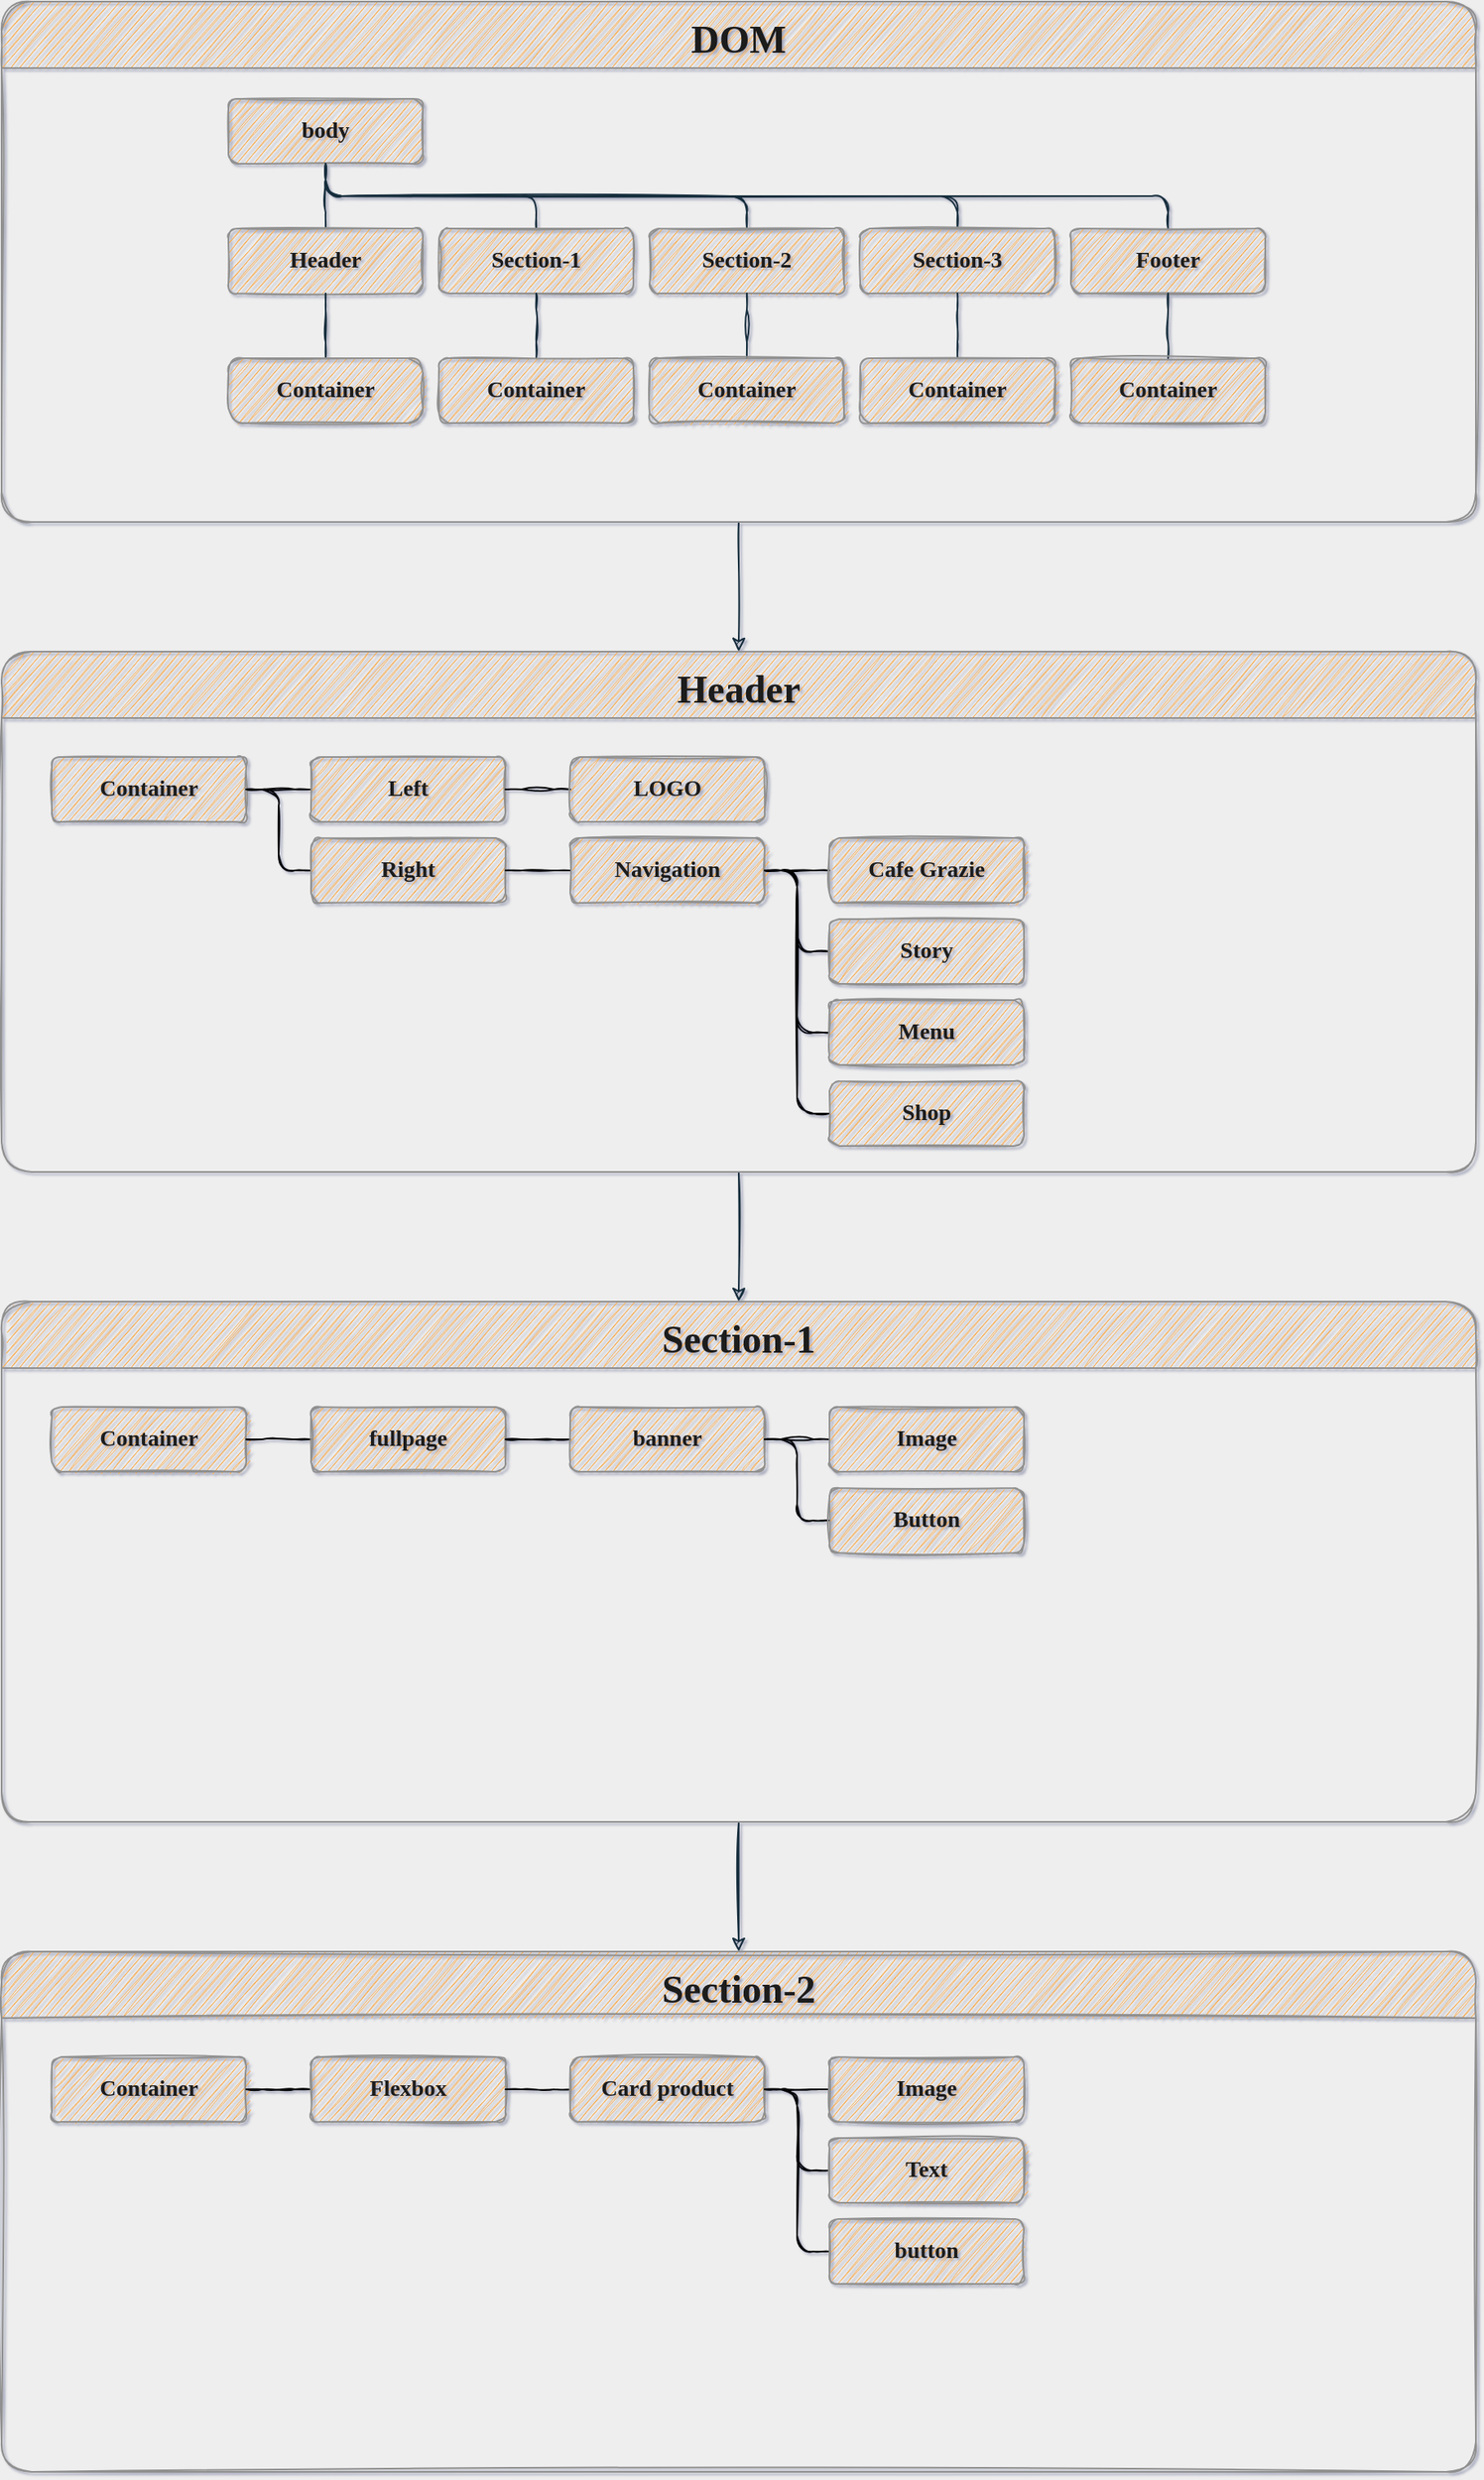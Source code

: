 <mxfile>
    <diagram id="wc02m7L-Qtvv-H7UF3Zc" name="Index.html">
        <mxGraphModel dx="734" dy="498" grid="0" gridSize="10" guides="1" tooltips="1" connect="1" arrows="1" fold="1" page="1" pageScale="1" pageWidth="2000" pageHeight="1920" background="#EEEEEE" math="0" shadow="1">
            <root>
                <mxCell id="0"/>
                <mxCell id="1" parent="0"/>
                <mxCell id="57" value="" style="edgeStyle=orthogonalEdgeStyle;curved=0;rounded=1;sketch=1;orthogonalLoop=1;jettySize=auto;html=1;fontFamily=Comic Sans MS;fontSize=14;fontColor=#1A1A1A;strokeColor=#182E3E;" parent="1" source="2" target="35" edge="1">
                    <mxGeometry relative="1" as="geometry"/>
                </mxCell>
                <mxCell id="2" value="DOM" style="swimlane;startSize=41;horizontal=1;containerType=tree;rounded=1;sketch=1;fillColor=#F5AB50;strokeColor=#909090;fontColor=#1A1A1A;fontFamily=Comic Sans MS;fontSize=24;spacing=0;" parent="1" vertex="1">
                    <mxGeometry x="36" y="46" width="910" height="321" as="geometry"/>
                </mxCell>
                <mxCell id="3" value="" style="edgeStyle=elbowEdgeStyle;elbow=vertical;startArrow=none;endArrow=none;sketch=1;labelBackgroundColor=#EEEEEE;strokeColor=#182E3E;fontColor=#1A1A1A;fontFamily=Comic Sans MS;fontSize=14;fontStyle=1" parent="2" source="4" target="5" edge="1">
                    <mxGeometry relative="1" as="geometry"/>
                </mxCell>
                <mxCell id="4" value="body" style="whiteSpace=wrap;html=1;treeFolding=1;treeMoving=1;newEdgeStyle={&quot;edgeStyle&quot;:&quot;elbowEdgeStyle&quot;,&quot;startArrow&quot;:&quot;none&quot;,&quot;endArrow&quot;:&quot;none&quot;};rounded=1;sketch=1;fillColor=#F5AB50;strokeColor=#909090;fontColor=#1A1A1A;fontFamily=Comic Sans MS;fontSize=14;fontStyle=1" parent="2" vertex="1">
                    <mxGeometry x="140" y="60" width="120" height="40" as="geometry"/>
                </mxCell>
                <mxCell id="5" value="Header" style="whiteSpace=wrap;html=1;treeFolding=1;treeMoving=1;newEdgeStyle={&quot;edgeStyle&quot;:&quot;elbowEdgeStyle&quot;,&quot;startArrow&quot;:&quot;none&quot;,&quot;endArrow&quot;:&quot;none&quot;};rounded=1;sketch=1;fillColor=#F5AB50;strokeColor=#909090;fontColor=#1A1A1A;fontFamily=Comic Sans MS;fontSize=14;fontStyle=1" parent="2" vertex="1">
                    <mxGeometry x="140" y="140" width="120" height="40" as="geometry"/>
                </mxCell>
                <mxCell id="7" value="" style="edgeStyle=elbowEdgeStyle;elbow=vertical;startArrow=none;endArrow=none;sketch=1;labelBackgroundColor=#EEEEEE;strokeColor=#182E3E;fontColor=#1A1A1A;fontFamily=Comic Sans MS;fontSize=14;fontStyle=1" parent="2" source="4" target="8" edge="1">
                    <mxGeometry relative="1" as="geometry">
                        <mxPoint x="274" y="148" as="sourcePoint"/>
                    </mxGeometry>
                </mxCell>
                <mxCell id="8" value="Section-1" style="whiteSpace=wrap;html=1;treeFolding=1;treeMoving=1;newEdgeStyle={&quot;edgeStyle&quot;:&quot;elbowEdgeStyle&quot;,&quot;startArrow&quot;:&quot;none&quot;,&quot;endArrow&quot;:&quot;none&quot;};rounded=1;sketch=1;fillColor=#F5AB50;strokeColor=#909090;fontColor=#1A1A1A;fontFamily=Comic Sans MS;fontSize=14;fontStyle=1" parent="2" vertex="1">
                    <mxGeometry x="270" y="140" width="120" height="40" as="geometry"/>
                </mxCell>
                <mxCell id="10" value="" style="edgeStyle=elbowEdgeStyle;elbow=vertical;startArrow=none;endArrow=none;sketch=1;labelBackgroundColor=#EEEEEE;strokeColor=#182E3E;fontColor=#1A1A1A;fontFamily=Comic Sans MS;fontSize=14;fontStyle=1" parent="2" source="4" target="11" edge="1">
                    <mxGeometry relative="1" as="geometry">
                        <mxPoint x="236" y="146" as="sourcePoint"/>
                    </mxGeometry>
                </mxCell>
                <mxCell id="11" value="Section-2" style="whiteSpace=wrap;html=1;treeFolding=1;treeMoving=1;newEdgeStyle={&quot;edgeStyle&quot;:&quot;elbowEdgeStyle&quot;,&quot;startArrow&quot;:&quot;none&quot;,&quot;endArrow&quot;:&quot;none&quot;};rounded=1;sketch=1;fillColor=#F5AB50;strokeColor=#909090;fontColor=#1A1A1A;fontFamily=Comic Sans MS;fontSize=14;fontStyle=1" parent="2" vertex="1">
                    <mxGeometry x="400" y="140" width="120" height="40" as="geometry"/>
                </mxCell>
                <mxCell id="12" value="" style="edgeStyle=elbowEdgeStyle;elbow=vertical;startArrow=none;endArrow=none;sketch=1;labelBackgroundColor=#EEEEEE;strokeColor=#182E3E;fontColor=#1A1A1A;fontFamily=Comic Sans MS;fontSize=14;fontStyle=1" parent="2" source="4" target="13" edge="1">
                    <mxGeometry relative="1" as="geometry">
                        <mxPoint x="236" y="146" as="sourcePoint"/>
                    </mxGeometry>
                </mxCell>
                <mxCell id="13" value="Section-3" style="whiteSpace=wrap;html=1;treeFolding=1;treeMoving=1;newEdgeStyle={&quot;edgeStyle&quot;:&quot;elbowEdgeStyle&quot;,&quot;startArrow&quot;:&quot;none&quot;,&quot;endArrow&quot;:&quot;none&quot;};rounded=1;sketch=1;fillColor=#F5AB50;strokeColor=#909090;fontColor=#1A1A1A;fontFamily=Comic Sans MS;fontSize=14;fontStyle=1" parent="2" vertex="1">
                    <mxGeometry x="530" y="140" width="120" height="40" as="geometry"/>
                </mxCell>
                <mxCell id="15" value="" style="edgeStyle=elbowEdgeStyle;elbow=vertical;startArrow=none;endArrow=none;sketch=1;labelBackgroundColor=#EEEEEE;strokeColor=#182E3E;fontColor=#1A1A1A;fontFamily=Comic Sans MS;fontSize=14;fontStyle=1" parent="2" source="4" target="16" edge="1">
                    <mxGeometry relative="1" as="geometry">
                        <mxPoint x="236" y="146" as="sourcePoint"/>
                    </mxGeometry>
                </mxCell>
                <mxCell id="16" value="Footer" style="whiteSpace=wrap;html=1;treeFolding=1;treeMoving=1;newEdgeStyle={&quot;edgeStyle&quot;:&quot;elbowEdgeStyle&quot;,&quot;startArrow&quot;:&quot;none&quot;,&quot;endArrow&quot;:&quot;none&quot;};rounded=1;sketch=1;fillColor=#F5AB50;strokeColor=#909090;fontColor=#1A1A1A;fontFamily=Comic Sans MS;fontSize=14;fontStyle=1" parent="2" vertex="1">
                    <mxGeometry x="660" y="140" width="120" height="40" as="geometry"/>
                </mxCell>
                <mxCell id="21" value="" style="edgeStyle=elbowEdgeStyle;elbow=vertical;startArrow=none;endArrow=none;sketch=1;labelBackgroundColor=#EEEEEE;strokeColor=#182E3E;fontColor=#1A1A1A;fontFamily=Comic Sans MS;fontSize=14;fontStyle=1" parent="2" source="5" target="22" edge="1">
                    <mxGeometry relative="1" as="geometry">
                        <mxPoint x="236" y="146" as="sourcePoint"/>
                    </mxGeometry>
                </mxCell>
                <mxCell id="22" value="Container" style="whiteSpace=wrap;html=1;treeFolding=1;treeMoving=1;newEdgeStyle={&quot;edgeStyle&quot;:&quot;elbowEdgeStyle&quot;,&quot;startArrow&quot;:&quot;none&quot;,&quot;endArrow&quot;:&quot;none&quot;};rounded=1;sketch=1;fillColor=#F5AB50;strokeColor=#909090;fontColor=#1A1A1A;arcSize=23;fontFamily=Comic Sans MS;fontSize=14;fontStyle=1" parent="2" vertex="1">
                    <mxGeometry x="140" y="220" width="120" height="40" as="geometry"/>
                </mxCell>
                <mxCell id="27" value="" style="edgeStyle=elbowEdgeStyle;elbow=vertical;startArrow=none;endArrow=none;sketch=1;labelBackgroundColor=#EEEEEE;strokeColor=#182E3E;fontColor=#1A1A1A;fontFamily=Comic Sans MS;fontSize=14;fontStyle=1" parent="2" source="8" target="28" edge="1">
                    <mxGeometry relative="1" as="geometry">
                        <mxPoint x="236" y="146" as="sourcePoint"/>
                    </mxGeometry>
                </mxCell>
                <mxCell id="28" value="Container" style="whiteSpace=wrap;html=1;treeFolding=1;treeMoving=1;newEdgeStyle={&quot;edgeStyle&quot;:&quot;elbowEdgeStyle&quot;,&quot;startArrow&quot;:&quot;none&quot;,&quot;endArrow&quot;:&quot;none&quot;};rounded=1;sketch=1;fillColor=#F5AB50;strokeColor=#909090;fontColor=#1A1A1A;fontFamily=Comic Sans MS;fontSize=14;fontStyle=1" parent="2" vertex="1">
                    <mxGeometry x="270" y="220" width="120" height="40" as="geometry"/>
                </mxCell>
                <mxCell id="29" value="" style="edgeStyle=elbowEdgeStyle;elbow=vertical;startArrow=none;endArrow=none;sketch=1;labelBackgroundColor=#EEEEEE;strokeColor=#182E3E;fontColor=#1A1A1A;fontFamily=Comic Sans MS;fontSize=14;fontStyle=1" parent="2" source="11" target="30" edge="1">
                    <mxGeometry relative="1" as="geometry">
                        <mxPoint x="236" y="146" as="sourcePoint"/>
                    </mxGeometry>
                </mxCell>
                <mxCell id="30" value="Container" style="whiteSpace=wrap;html=1;treeFolding=1;treeMoving=1;newEdgeStyle={&quot;edgeStyle&quot;:&quot;elbowEdgeStyle&quot;,&quot;startArrow&quot;:&quot;none&quot;,&quot;endArrow&quot;:&quot;none&quot;};rounded=1;sketch=1;fillColor=#F5AB50;strokeColor=#909090;fontColor=#1A1A1A;fontFamily=Comic Sans MS;fontSize=14;fontStyle=1" parent="2" vertex="1">
                    <mxGeometry x="400" y="220" width="120" height="40" as="geometry"/>
                </mxCell>
                <mxCell id="31" value="" style="edgeStyle=elbowEdgeStyle;elbow=vertical;startArrow=none;endArrow=none;sketch=1;labelBackgroundColor=#EEEEEE;strokeColor=#182E3E;fontColor=#1A1A1A;fontFamily=Comic Sans MS;fontSize=14;fontStyle=1" parent="2" source="13" target="32" edge="1">
                    <mxGeometry relative="1" as="geometry">
                        <mxPoint x="236" y="146" as="sourcePoint"/>
                    </mxGeometry>
                </mxCell>
                <mxCell id="32" value="Container" style="whiteSpace=wrap;html=1;treeFolding=1;treeMoving=1;newEdgeStyle={&quot;edgeStyle&quot;:&quot;elbowEdgeStyle&quot;,&quot;startArrow&quot;:&quot;none&quot;,&quot;endArrow&quot;:&quot;none&quot;};rounded=1;sketch=1;fillColor=#F5AB50;strokeColor=#909090;fontColor=#1A1A1A;fontFamily=Comic Sans MS;fontSize=14;fontStyle=1" parent="2" vertex="1">
                    <mxGeometry x="530" y="220" width="120" height="40" as="geometry"/>
                </mxCell>
                <mxCell id="33" value="" style="edgeStyle=elbowEdgeStyle;elbow=vertical;startArrow=none;endArrow=none;sketch=1;labelBackgroundColor=#EEEEEE;strokeColor=#182E3E;fontColor=#1A1A1A;fontFamily=Comic Sans MS;fontSize=14;fontStyle=1" parent="2" source="16" target="34" edge="1">
                    <mxGeometry relative="1" as="geometry">
                        <mxPoint x="236" y="146" as="sourcePoint"/>
                    </mxGeometry>
                </mxCell>
                <mxCell id="34" value="Container" style="whiteSpace=wrap;html=1;treeFolding=1;treeMoving=1;newEdgeStyle={&quot;edgeStyle&quot;:&quot;elbowEdgeStyle&quot;,&quot;startArrow&quot;:&quot;none&quot;,&quot;endArrow&quot;:&quot;none&quot;};rounded=1;sketch=1;fillColor=#F5AB50;strokeColor=#909090;fontColor=#1A1A1A;fontFamily=Comic Sans MS;fontSize=14;fontStyle=1" parent="2" vertex="1">
                    <mxGeometry x="660" y="220" width="120" height="40" as="geometry"/>
                </mxCell>
                <mxCell id="94" value="" style="edgeStyle=orthogonalEdgeStyle;curved=0;rounded=1;sketch=1;orthogonalLoop=1;jettySize=auto;html=1;fontFamily=Comic Sans MS;fontSize=14;fontColor=#1A1A1A;strokeColor=#182E3E;" parent="1" source="35" target="76" edge="1">
                    <mxGeometry relative="1" as="geometry"/>
                </mxCell>
                <mxCell id="35" value="Header" style="swimlane;startSize=41;horizontal=1;containerType=tree;rounded=1;sketch=1;fillColor=#F5AB50;strokeColor=#909090;fontColor=#1A1A1A;fontFamily=Comic Sans MS;fontSize=24;spacing=0;" parent="1" vertex="1">
                    <mxGeometry x="36" y="447" width="910" height="321" as="geometry"/>
                </mxCell>
                <mxCell id="37" value="Container" style="whiteSpace=wrap;html=1;treeFolding=1;treeMoving=1;newEdgeStyle={&quot;edgeStyle&quot;:&quot;elbowEdgeStyle&quot;,&quot;startArrow&quot;:&quot;none&quot;,&quot;endArrow&quot;:&quot;none&quot;};rounded=1;sketch=1;fillColor=#F5AB50;strokeColor=#909090;fontColor=#1A1A1A;fontFamily=Comic Sans MS;fontSize=14;fontStyle=1" parent="35" vertex="1">
                    <mxGeometry x="31" y="65" width="120" height="40" as="geometry"/>
                </mxCell>
                <mxCell id="60" value="" style="edgeStyle=elbowEdgeStyle;curved=0;rounded=1;sketch=1;orthogonalLoop=1;jettySize=auto;html=1;elbow=horizontal;startArrow=none;endArrow=none;" parent="35" source="37" target="61" edge="1">
                    <mxGeometry relative="1" as="geometry"/>
                </mxCell>
                <mxCell id="61" value="Left" style="whiteSpace=wrap;html=1;treeFolding=1;treeMoving=1;newEdgeStyle={&quot;edgeStyle&quot;:&quot;elbowEdgeStyle&quot;,&quot;startArrow&quot;:&quot;none&quot;,&quot;endArrow&quot;:&quot;none&quot;};rounded=1;sketch=1;fillColor=#F5AB50;strokeColor=#909090;fontColor=#1A1A1A;fontFamily=Comic Sans MS;fontSize=14;fontStyle=1" parent="35" vertex="1">
                    <mxGeometry x="191" y="65" width="120" height="40" as="geometry"/>
                </mxCell>
                <mxCell id="62" value="" style="edgeStyle=elbowEdgeStyle;curved=0;rounded=1;sketch=1;orthogonalLoop=1;jettySize=auto;html=1;elbow=horizontal;startArrow=none;endArrow=none;" parent="35" source="61" target="63" edge="1">
                    <mxGeometry relative="1" as="geometry">
                        <mxPoint x="187" y="532" as="sourcePoint"/>
                    </mxGeometry>
                </mxCell>
                <mxCell id="63" value="LOGO" style="whiteSpace=wrap;html=1;treeFolding=1;treeMoving=1;newEdgeStyle={&quot;edgeStyle&quot;:&quot;elbowEdgeStyle&quot;,&quot;startArrow&quot;:&quot;none&quot;,&quot;endArrow&quot;:&quot;none&quot;};rounded=1;sketch=1;fillColor=#F5AB50;strokeColor=#909090;fontColor=#1A1A1A;fontFamily=Comic Sans MS;fontSize=14;fontStyle=1" parent="35" vertex="1">
                    <mxGeometry x="351" y="65" width="120" height="40" as="geometry"/>
                </mxCell>
                <mxCell id="64" value="" style="edgeStyle=elbowEdgeStyle;curved=0;rounded=1;sketch=1;orthogonalLoop=1;jettySize=auto;html=1;elbow=horizontal;startArrow=none;endArrow=none;" parent="35" source="37" target="65" edge="1">
                    <mxGeometry relative="1" as="geometry"/>
                </mxCell>
                <mxCell id="65" value="Right" style="whiteSpace=wrap;html=1;treeFolding=1;treeMoving=1;newEdgeStyle={&quot;edgeStyle&quot;:&quot;elbowEdgeStyle&quot;,&quot;startArrow&quot;:&quot;none&quot;,&quot;endArrow&quot;:&quot;none&quot;};rounded=1;sketch=1;fillColor=#F5AB50;strokeColor=#909090;fontColor=#1A1A1A;fontFamily=Comic Sans MS;fontSize=14;fontStyle=1" parent="35" vertex="1">
                    <mxGeometry x="191" y="115" width="120" height="40" as="geometry"/>
                </mxCell>
                <mxCell id="66" value="" style="edgeStyle=elbowEdgeStyle;curved=0;rounded=1;sketch=1;orthogonalLoop=1;jettySize=auto;html=1;elbow=horizontal;startArrow=none;endArrow=none;" parent="35" source="65" target="67" edge="1">
                    <mxGeometry relative="1" as="geometry">
                        <mxPoint x="187" y="532" as="sourcePoint"/>
                    </mxGeometry>
                </mxCell>
                <mxCell id="67" value="Navigation" style="whiteSpace=wrap;html=1;treeFolding=1;treeMoving=1;newEdgeStyle={&quot;edgeStyle&quot;:&quot;elbowEdgeStyle&quot;,&quot;startArrow&quot;:&quot;none&quot;,&quot;endArrow&quot;:&quot;none&quot;};rounded=1;sketch=1;fillColor=#F5AB50;strokeColor=#909090;fontColor=#1A1A1A;fontFamily=Comic Sans MS;fontSize=14;fontStyle=1" parent="35" vertex="1">
                    <mxGeometry x="351" y="115" width="120" height="40" as="geometry"/>
                </mxCell>
                <mxCell id="68" value="" style="edgeStyle=elbowEdgeStyle;curved=0;rounded=1;sketch=1;orthogonalLoop=1;jettySize=auto;html=1;elbow=horizontal;startArrow=none;endArrow=none;" parent="35" source="67" target="69" edge="1">
                    <mxGeometry relative="1" as="geometry">
                        <mxPoint x="347" y="582" as="sourcePoint"/>
                    </mxGeometry>
                </mxCell>
                <mxCell id="69" value="Cafe Grazie" style="whiteSpace=wrap;html=1;treeFolding=1;treeMoving=1;newEdgeStyle={&quot;edgeStyle&quot;:&quot;elbowEdgeStyle&quot;,&quot;startArrow&quot;:&quot;none&quot;,&quot;endArrow&quot;:&quot;none&quot;};rounded=1;sketch=1;fillColor=#F5AB50;strokeColor=#909090;fontColor=#1A1A1A;fontFamily=Comic Sans MS;fontSize=14;fontStyle=1" parent="35" vertex="1">
                    <mxGeometry x="511" y="115" width="120" height="40" as="geometry"/>
                </mxCell>
                <mxCell id="70" value="" style="edgeStyle=elbowEdgeStyle;curved=0;rounded=1;sketch=1;orthogonalLoop=1;jettySize=auto;html=1;elbow=horizontal;startArrow=none;endArrow=none;" parent="35" source="67" target="71" edge="1">
                    <mxGeometry relative="1" as="geometry">
                        <mxPoint x="347" y="582" as="sourcePoint"/>
                    </mxGeometry>
                </mxCell>
                <mxCell id="71" value="Story" style="whiteSpace=wrap;html=1;treeFolding=1;treeMoving=1;newEdgeStyle={&quot;edgeStyle&quot;:&quot;elbowEdgeStyle&quot;,&quot;startArrow&quot;:&quot;none&quot;,&quot;endArrow&quot;:&quot;none&quot;};rounded=1;sketch=1;fillColor=#F5AB50;strokeColor=#909090;fontColor=#1A1A1A;fontFamily=Comic Sans MS;fontSize=14;fontStyle=1" parent="35" vertex="1">
                    <mxGeometry x="511" y="165" width="120" height="40" as="geometry"/>
                </mxCell>
                <mxCell id="72" value="" style="edgeStyle=elbowEdgeStyle;curved=0;rounded=1;sketch=1;orthogonalLoop=1;jettySize=auto;html=1;elbow=horizontal;startArrow=none;endArrow=none;" parent="35" source="67" target="73" edge="1">
                    <mxGeometry relative="1" as="geometry">
                        <mxPoint x="347" y="582" as="sourcePoint"/>
                    </mxGeometry>
                </mxCell>
                <mxCell id="73" value="Menu" style="whiteSpace=wrap;html=1;treeFolding=1;treeMoving=1;newEdgeStyle={&quot;edgeStyle&quot;:&quot;elbowEdgeStyle&quot;,&quot;startArrow&quot;:&quot;none&quot;,&quot;endArrow&quot;:&quot;none&quot;};rounded=1;sketch=1;fillColor=#F5AB50;strokeColor=#909090;fontColor=#1A1A1A;fontFamily=Comic Sans MS;fontSize=14;fontStyle=1" parent="35" vertex="1">
                    <mxGeometry x="511" y="215" width="120" height="40" as="geometry"/>
                </mxCell>
                <mxCell id="74" value="" style="edgeStyle=elbowEdgeStyle;curved=0;rounded=1;sketch=1;orthogonalLoop=1;jettySize=auto;html=1;elbow=horizontal;startArrow=none;endArrow=none;" parent="35" source="67" target="75" edge="1">
                    <mxGeometry relative="1" as="geometry">
                        <mxPoint x="347" y="582" as="sourcePoint"/>
                    </mxGeometry>
                </mxCell>
                <mxCell id="75" value="Shop" style="whiteSpace=wrap;html=1;treeFolding=1;treeMoving=1;newEdgeStyle={&quot;edgeStyle&quot;:&quot;elbowEdgeStyle&quot;,&quot;startArrow&quot;:&quot;none&quot;,&quot;endArrow&quot;:&quot;none&quot;};rounded=1;sketch=1;fillColor=#F5AB50;strokeColor=#909090;fontColor=#1A1A1A;fontFamily=Comic Sans MS;fontSize=14;fontStyle=1" parent="35" vertex="1">
                    <mxGeometry x="511" y="265" width="120" height="40" as="geometry"/>
                </mxCell>
                <mxCell id="112" value="" style="edgeStyle=orthogonalEdgeStyle;curved=0;rounded=1;sketch=1;orthogonalLoop=1;jettySize=auto;html=1;fontFamily=Comic Sans MS;fontSize=14;fontColor=#1A1A1A;strokeColor=#182E3E;" parent="1" source="76" target="102" edge="1">
                    <mxGeometry relative="1" as="geometry"/>
                </mxCell>
                <mxCell id="76" value="Section-1" style="swimlane;startSize=41;horizontal=1;containerType=tree;rounded=1;sketch=1;fillColor=#F5AB50;strokeColor=#909090;fontColor=#1A1A1A;fontFamily=Comic Sans MS;fontSize=24;spacing=0;" parent="1" vertex="1">
                    <mxGeometry x="36" y="848" width="910" height="321" as="geometry"/>
                </mxCell>
                <mxCell id="77" value="Container" style="whiteSpace=wrap;html=1;treeFolding=1;treeMoving=1;newEdgeStyle={&quot;edgeStyle&quot;:&quot;elbowEdgeStyle&quot;,&quot;startArrow&quot;:&quot;none&quot;,&quot;endArrow&quot;:&quot;none&quot;};rounded=1;sketch=1;fillColor=#F5AB50;strokeColor=#909090;fontColor=#1A1A1A;fontFamily=Comic Sans MS;fontSize=14;fontStyle=1" parent="76" vertex="1">
                    <mxGeometry x="31" y="65" width="120" height="40" as="geometry"/>
                </mxCell>
                <mxCell id="78" value="" style="edgeStyle=elbowEdgeStyle;curved=0;rounded=1;sketch=1;orthogonalLoop=1;jettySize=auto;html=1;elbow=horizontal;startArrow=none;endArrow=none;" parent="76" source="77" target="79" edge="1">
                    <mxGeometry relative="1" as="geometry"/>
                </mxCell>
                <mxCell id="79" value="fullpage" style="whiteSpace=wrap;html=1;treeFolding=1;treeMoving=1;newEdgeStyle={&quot;edgeStyle&quot;:&quot;elbowEdgeStyle&quot;,&quot;startArrow&quot;:&quot;none&quot;,&quot;endArrow&quot;:&quot;none&quot;};rounded=1;sketch=1;fillColor=#F5AB50;strokeColor=#909090;fontColor=#1A1A1A;fontFamily=Comic Sans MS;fontSize=14;fontStyle=1" parent="76" vertex="1">
                    <mxGeometry x="191" y="65" width="120" height="40" as="geometry"/>
                </mxCell>
                <mxCell id="80" value="" style="edgeStyle=elbowEdgeStyle;curved=0;rounded=1;sketch=1;orthogonalLoop=1;jettySize=auto;html=1;elbow=horizontal;startArrow=none;endArrow=none;" parent="76" source="79" target="81" edge="1">
                    <mxGeometry relative="1" as="geometry">
                        <mxPoint x="187" y="532" as="sourcePoint"/>
                    </mxGeometry>
                </mxCell>
                <mxCell id="81" value="banner" style="whiteSpace=wrap;html=1;treeFolding=1;treeMoving=1;newEdgeStyle={&quot;edgeStyle&quot;:&quot;elbowEdgeStyle&quot;,&quot;startArrow&quot;:&quot;none&quot;,&quot;endArrow&quot;:&quot;none&quot;};rounded=1;sketch=1;fillColor=#F5AB50;strokeColor=#909090;fontColor=#1A1A1A;fontFamily=Comic Sans MS;fontSize=14;fontStyle=1" parent="76" vertex="1">
                    <mxGeometry x="351" y="65" width="120" height="40" as="geometry"/>
                </mxCell>
                <mxCell id="97" value="" style="edgeStyle=elbowEdgeStyle;curved=0;rounded=1;sketch=1;orthogonalLoop=1;jettySize=auto;html=1;elbow=horizontal;startArrow=none;endArrow=none;" parent="76" source="81" target="98" edge="1">
                    <mxGeometry relative="1" as="geometry">
                        <mxPoint x="347" y="933.0" as="sourcePoint"/>
                    </mxGeometry>
                </mxCell>
                <mxCell id="98" value="Image" style="whiteSpace=wrap;html=1;treeFolding=1;treeMoving=1;newEdgeStyle={&quot;edgeStyle&quot;:&quot;elbowEdgeStyle&quot;,&quot;startArrow&quot;:&quot;none&quot;,&quot;endArrow&quot;:&quot;none&quot;};rounded=1;sketch=1;fillColor=#F5AB50;strokeColor=#909090;fontColor=#1A1A1A;fontFamily=Comic Sans MS;fontSize=14;fontStyle=1" parent="76" vertex="1">
                    <mxGeometry x="511" y="65" width="120" height="40" as="geometry"/>
                </mxCell>
                <mxCell id="99" value="" style="edgeStyle=elbowEdgeStyle;curved=0;rounded=1;sketch=1;orthogonalLoop=1;jettySize=auto;html=1;elbow=horizontal;startArrow=none;endArrow=none;" parent="76" source="81" target="100" edge="1">
                    <mxGeometry relative="1" as="geometry">
                        <mxPoint x="347" y="933.0" as="sourcePoint"/>
                    </mxGeometry>
                </mxCell>
                <mxCell id="100" value="Button" style="whiteSpace=wrap;html=1;treeFolding=1;treeMoving=1;newEdgeStyle={&quot;edgeStyle&quot;:&quot;elbowEdgeStyle&quot;,&quot;startArrow&quot;:&quot;none&quot;,&quot;endArrow&quot;:&quot;none&quot;};rounded=1;sketch=1;fillColor=#F5AB50;strokeColor=#909090;fontColor=#1A1A1A;fontFamily=Comic Sans MS;fontSize=14;fontStyle=1" parent="76" vertex="1">
                    <mxGeometry x="511" y="115.0" width="120" height="40" as="geometry"/>
                </mxCell>
                <mxCell id="102" value="Section-2" style="swimlane;startSize=41;horizontal=1;containerType=tree;rounded=1;sketch=1;fillColor=#F5AB50;strokeColor=#909090;fontColor=#1A1A1A;fontFamily=Comic Sans MS;fontSize=24;spacing=0;" parent="1" vertex="1">
                    <mxGeometry x="36" y="1249" width="910" height="321" as="geometry"/>
                </mxCell>
                <mxCell id="103" value="Container" style="whiteSpace=wrap;html=1;treeFolding=1;treeMoving=1;newEdgeStyle={&quot;edgeStyle&quot;:&quot;elbowEdgeStyle&quot;,&quot;startArrow&quot;:&quot;none&quot;,&quot;endArrow&quot;:&quot;none&quot;};rounded=1;sketch=1;fillColor=#F5AB50;strokeColor=#909090;fontColor=#1A1A1A;fontFamily=Comic Sans MS;fontSize=14;fontStyle=1" parent="102" vertex="1">
                    <mxGeometry x="31" y="65" width="120" height="40" as="geometry"/>
                </mxCell>
                <mxCell id="104" value="" style="edgeStyle=elbowEdgeStyle;curved=0;rounded=1;sketch=1;orthogonalLoop=1;jettySize=auto;html=1;elbow=horizontal;startArrow=none;endArrow=none;" parent="102" source="103" target="105" edge="1">
                    <mxGeometry relative="1" as="geometry"/>
                </mxCell>
                <mxCell id="105" value="Flexbox" style="whiteSpace=wrap;html=1;treeFolding=1;treeMoving=1;newEdgeStyle={&quot;edgeStyle&quot;:&quot;elbowEdgeStyle&quot;,&quot;startArrow&quot;:&quot;none&quot;,&quot;endArrow&quot;:&quot;none&quot;};rounded=1;sketch=1;fillColor=#F5AB50;strokeColor=#909090;fontColor=#1A1A1A;fontFamily=Comic Sans MS;fontSize=14;fontStyle=1" parent="102" vertex="1">
                    <mxGeometry x="191" y="65" width="120" height="40" as="geometry"/>
                </mxCell>
                <mxCell id="106" value="" style="edgeStyle=elbowEdgeStyle;curved=0;rounded=1;sketch=1;orthogonalLoop=1;jettySize=auto;html=1;elbow=horizontal;startArrow=none;endArrow=none;" parent="102" source="105" target="107" edge="1">
                    <mxGeometry relative="1" as="geometry">
                        <mxPoint x="187" y="532" as="sourcePoint"/>
                    </mxGeometry>
                </mxCell>
                <mxCell id="107" value="Card product" style="whiteSpace=wrap;html=1;treeFolding=1;treeMoving=1;newEdgeStyle={&quot;edgeStyle&quot;:&quot;elbowEdgeStyle&quot;,&quot;startArrow&quot;:&quot;none&quot;,&quot;endArrow&quot;:&quot;none&quot;};rounded=1;sketch=1;fillColor=#F5AB50;strokeColor=#909090;fontColor=#1A1A1A;fontFamily=Comic Sans MS;fontSize=14;fontStyle=1" parent="102" vertex="1">
                    <mxGeometry x="351" y="65" width="120" height="40" as="geometry"/>
                </mxCell>
                <mxCell id="108" value="" style="edgeStyle=elbowEdgeStyle;curved=0;rounded=1;sketch=1;orthogonalLoop=1;jettySize=auto;html=1;elbow=horizontal;startArrow=none;endArrow=none;" parent="102" source="107" target="109" edge="1">
                    <mxGeometry relative="1" as="geometry">
                        <mxPoint x="347" y="933.0" as="sourcePoint"/>
                    </mxGeometry>
                </mxCell>
                <mxCell id="109" value="Image" style="whiteSpace=wrap;html=1;treeFolding=1;treeMoving=1;newEdgeStyle={&quot;edgeStyle&quot;:&quot;elbowEdgeStyle&quot;,&quot;startArrow&quot;:&quot;none&quot;,&quot;endArrow&quot;:&quot;none&quot;};rounded=1;sketch=1;fillColor=#F5AB50;strokeColor=#909090;fontColor=#1A1A1A;fontFamily=Comic Sans MS;fontSize=14;fontStyle=1" parent="102" vertex="1">
                    <mxGeometry x="511" y="65" width="120" height="40" as="geometry"/>
                </mxCell>
                <mxCell id="110" value="" style="edgeStyle=elbowEdgeStyle;curved=0;rounded=1;sketch=1;orthogonalLoop=1;jettySize=auto;html=1;elbow=horizontal;startArrow=none;endArrow=none;" parent="102" source="107" target="111" edge="1">
                    <mxGeometry relative="1" as="geometry">
                        <mxPoint x="347" y="933.0" as="sourcePoint"/>
                    </mxGeometry>
                </mxCell>
                <mxCell id="111" value="Text" style="whiteSpace=wrap;html=1;treeFolding=1;treeMoving=1;newEdgeStyle={&quot;edgeStyle&quot;:&quot;elbowEdgeStyle&quot;,&quot;startArrow&quot;:&quot;none&quot;,&quot;endArrow&quot;:&quot;none&quot;};rounded=1;sketch=1;fillColor=#F5AB50;strokeColor=#909090;fontColor=#1A1A1A;fontFamily=Comic Sans MS;fontSize=14;fontStyle=1" parent="102" vertex="1">
                    <mxGeometry x="511" y="115.0" width="120" height="40" as="geometry"/>
                </mxCell>
                <mxCell id="113" value="" style="edgeStyle=elbowEdgeStyle;curved=0;rounded=1;sketch=1;orthogonalLoop=1;jettySize=auto;html=1;elbow=horizontal;startArrow=none;endArrow=none;" parent="102" source="107" target="114" edge="1">
                    <mxGeometry relative="1" as="geometry">
                        <mxPoint x="347" y="1334" as="sourcePoint"/>
                    </mxGeometry>
                </mxCell>
                <mxCell id="114" value="button" style="whiteSpace=wrap;html=1;treeFolding=1;treeMoving=1;newEdgeStyle={&quot;edgeStyle&quot;:&quot;elbowEdgeStyle&quot;,&quot;startArrow&quot;:&quot;none&quot;,&quot;endArrow&quot;:&quot;none&quot;};rounded=1;sketch=1;fillColor=#F5AB50;strokeColor=#909090;fontColor=#1A1A1A;fontFamily=Comic Sans MS;fontSize=14;fontStyle=1" parent="102" vertex="1">
                    <mxGeometry x="511" y="165" width="120" height="40" as="geometry"/>
                </mxCell>
            </root>
        </mxGraphModel>
    </diagram>
    <diagram id="IUslAkyuteCzOSOtGlnG" name="Header 정보">
        <mxGraphModel dx="612" dy="415" grid="1" gridSize="10" guides="1" tooltips="1" connect="1" arrows="1" fold="1" page="1" pageScale="1" pageWidth="2000" pageHeight="1920" background="#283618" math="0" shadow="0">
            <root>
                <mxCell id="cfyv2Uumw1TsngWw5Npu-0"/>
                <mxCell id="cfyv2Uumw1TsngWw5Npu-1" parent="cfyv2Uumw1TsngWw5Npu-0"/>
                <mxCell id="cfyv2Uumw1TsngWw5Npu-2" value="LOGO" style="swimlane;startSize=20;horizontal=1;childLayout=treeLayout;horizontalTree=0;resizable=0;containerType=tree;sketch=1;fillStyle=auto;fontFamily=Lucida Console;fillColor=#BC6C25;strokeColor=#DDA15E;fontColor=#FEFAE0;rounded=1;" vertex="1" parent="cfyv2Uumw1TsngWw5Npu-1">
                    <mxGeometry x="20" y="340" width="140" height="190" as="geometry"/>
                </mxCell>
                <mxCell id="cfyv2Uumw1TsngWw5Npu-3" value="h1" style="whiteSpace=wrap;html=1;fillColor=#BC6C25;strokeColor=#DDA15E;glass=0;sketch=0;shadow=0;fontStyle=1;fontFamily=Times New Roman;labelBorderColor=none;labelBackgroundColor=none;fontColor=#FEFAE0;rounded=1;" vertex="1" parent="cfyv2Uumw1TsngWw5Npu-2">
                    <mxGeometry x="20" y="40" width="100" height="40" as="geometry"/>
                </mxCell>
                <mxCell id="cfyv2Uumw1TsngWw5Npu-4" value="a" style="whiteSpace=wrap;html=1;fillColor=#BC6C25;strokeColor=#DDA15E;glass=0;sketch=0;shadow=0;fontStyle=1;fontFamily=Times New Roman;labelBorderColor=none;labelBackgroundColor=none;fontColor=#FEFAE0;rounded=1;" vertex="1" parent="cfyv2Uumw1TsngWw5Npu-2">
                    <mxGeometry x="20" y="130" width="100" height="40" as="geometry"/>
                </mxCell>
                <mxCell id="cfyv2Uumw1TsngWw5Npu-5" value="" style="edgeStyle=elbowEdgeStyle;elbow=vertical;html=1;strokeColor=#DDA15E;fontColor=#FEFAE0;labelBackgroundColor=#283618;" edge="1" parent="cfyv2Uumw1TsngWw5Npu-2" source="cfyv2Uumw1TsngWw5Npu-3" target="cfyv2Uumw1TsngWw5Npu-4">
                    <mxGeometry relative="1" as="geometry"/>
                </mxCell>
                <mxCell id="cfyv2Uumw1TsngWw5Npu-20" value="Class : header-logo" style="shape=note2;boundedLbl=1;whiteSpace=wrap;html=1;size=25;verticalAlign=top;align=center;rounded=1;sketch=0;fontColor=#FEFAE0;strokeColor=#DDA15E;fillColor=#BC6C25;fontFamily=Comic Sans MS;fontSize=10;" vertex="1" parent="cfyv2Uumw1TsngWw5Npu-1">
                    <mxGeometry x="190" y="370" width="130" height="60" as="geometry"/>
                </mxCell>
                <mxCell id="cfyv2Uumw1TsngWw5Npu-29" style="edgeStyle=orthogonalEdgeStyle;rounded=1;sketch=0;orthogonalLoop=1;jettySize=auto;html=1;exitX=1;exitY=0.5;exitDx=0;exitDy=0;entryX=0;entryY=0.5;entryDx=0;entryDy=0;entryPerimeter=0;fontFamily=Comic Sans MS;fontSize=10;fontColor=#FEFAE0;strokeColor=#DDA15E;fillColor=#BC6C25;" edge="1" parent="cfyv2Uumw1TsngWw5Npu-1" source="cfyv2Uumw1TsngWw5Npu-3" target="cfyv2Uumw1TsngWw5Npu-20">
                    <mxGeometry relative="1" as="geometry"/>
                </mxCell>
                <mxCell id="cfyv2Uumw1TsngWw5Npu-35" style="edgeStyle=orthogonalEdgeStyle;rounded=1;sketch=0;orthogonalLoop=1;jettySize=auto;html=1;exitX=1;exitY=0.5;exitDx=0;exitDy=0;entryX=0.5;entryY=0;entryDx=0;entryDy=0;entryPerimeter=0;fontFamily=Comic Sans MS;fontSize=10;fontColor=#FEFAE0;strokeColor=#DDA15E;fillColor=#BC6C25;" edge="1" parent="cfyv2Uumw1TsngWw5Npu-1" source="cfyv2Uumw1TsngWw5Npu-47" target="cfyv2Uumw1TsngWw5Npu-34">
                    <mxGeometry relative="1" as="geometry"/>
                </mxCell>
                <mxCell id="cfyv2Uumw1TsngWw5Npu-30" value="Nav" style="swimlane;startSize=20;horizontal=1;childLayout=treeLayout;horizontalTree=0;resizable=0;containerType=tree;sketch=1;fillStyle=auto;fontFamily=Lucida Console;fillColor=#BC6C25;strokeColor=#DDA15E;fontColor=#FEFAE0;rounded=1;" vertex="1" parent="cfyv2Uumw1TsngWw5Npu-1">
                    <mxGeometry x="340" y="340" width="140" height="280" as="geometry"/>
                </mxCell>
                <mxCell id="cfyv2Uumw1TsngWw5Npu-31" value="ul" style="whiteSpace=wrap;html=1;fillColor=#BC6C25;strokeColor=#DDA15E;glass=0;sketch=0;shadow=0;fontStyle=1;fontFamily=Times New Roman;labelBorderColor=none;labelBackgroundColor=none;fontColor=#FEFAE0;rounded=1;" vertex="1" parent="cfyv2Uumw1TsngWw5Npu-30">
                    <mxGeometry x="20" y="40" width="100" height="40" as="geometry"/>
                </mxCell>
                <mxCell id="cfyv2Uumw1TsngWw5Npu-32" value="li" style="whiteSpace=wrap;html=1;fillColor=#BC6C25;strokeColor=#DDA15E;glass=0;sketch=0;shadow=0;fontStyle=1;fontFamily=Times New Roman;labelBorderColor=none;labelBackgroundColor=none;fontColor=#FEFAE0;rounded=1;" vertex="1" parent="cfyv2Uumw1TsngWw5Npu-30">
                    <mxGeometry x="20" y="130" width="100" height="40" as="geometry"/>
                </mxCell>
                <mxCell id="cfyv2Uumw1TsngWw5Npu-33" value="" style="edgeStyle=elbowEdgeStyle;elbow=vertical;html=1;strokeColor=#DDA15E;fontColor=#FEFAE0;labelBackgroundColor=#283618;" edge="1" parent="cfyv2Uumw1TsngWw5Npu-30" source="cfyv2Uumw1TsngWw5Npu-31" target="cfyv2Uumw1TsngWw5Npu-32">
                    <mxGeometry relative="1" as="geometry"/>
                </mxCell>
                <mxCell id="cfyv2Uumw1TsngWw5Npu-36" value="" style="edgeStyle=elbowEdgeStyle;elbow=vertical;html=1;strokeColor=#DDA15E;fontColor=#FEFAE0;labelBackgroundColor=#283618;" edge="1" target="cfyv2Uumw1TsngWw5Npu-37" source="cfyv2Uumw1TsngWw5Npu-32" parent="cfyv2Uumw1TsngWw5Npu-30">
                    <mxGeometry relative="1" as="geometry">
                        <mxPoint x="90" y="310" as="sourcePoint"/>
                    </mxGeometry>
                </mxCell>
                <mxCell id="cfyv2Uumw1TsngWw5Npu-37" value="a" style="whiteSpace=wrap;html=1;fillColor=#BC6C25;strokeColor=#DDA15E;glass=0;sketch=0;shadow=0;fontStyle=1;fontFamily=Times New Roman;labelBorderColor=none;labelBackgroundColor=none;fontColor=#FEFAE0;rounded=1;" vertex="1" parent="cfyv2Uumw1TsngWw5Npu-30">
                    <mxGeometry x="20" y="220" width="100" height="40" as="geometry"/>
                </mxCell>
                <mxCell id="cfyv2Uumw1TsngWw5Npu-34" value="Id : gnb" style="shape=note2;boundedLbl=1;whiteSpace=wrap;html=1;size=25;verticalAlign=top;align=center;rounded=1;sketch=0;fontColor=#FEFAE0;strokeColor=#DDA15E;fillColor=#BC6C25;fontFamily=Comic Sans MS;fontSize=10;" vertex="1" parent="cfyv2Uumw1TsngWw5Npu-1">
                    <mxGeometry x="370" y="250" width="130" height="60" as="geometry"/>
                </mxCell>
                <mxCell id="cfyv2Uumw1TsngWw5Npu-38" value="class : gnb-list" style="shape=note2;boundedLbl=1;whiteSpace=wrap;html=1;size=25;verticalAlign=top;align=center;rounded=1;sketch=0;fontColor=#FEFAE0;strokeColor=#DDA15E;fillColor=#BC6C25;fontFamily=Comic Sans MS;fontSize=10;" vertex="1" parent="cfyv2Uumw1TsngWw5Npu-1">
                    <mxGeometry x="520" y="460" width="130" height="60" as="geometry"/>
                </mxCell>
                <mxCell id="cfyv2Uumw1TsngWw5Npu-39" style="edgeStyle=orthogonalEdgeStyle;rounded=1;sketch=0;orthogonalLoop=1;jettySize=auto;html=1;exitX=1;exitY=0.5;exitDx=0;exitDy=0;entryX=0;entryY=0.5;entryDx=0;entryDy=0;entryPerimeter=0;fontFamily=Comic Sans MS;fontSize=10;fontColor=#FEFAE0;strokeColor=#DDA15E;fillColor=#BC6C25;" edge="1" parent="cfyv2Uumw1TsngWw5Npu-1" source="cfyv2Uumw1TsngWw5Npu-32" target="cfyv2Uumw1TsngWw5Npu-38">
                    <mxGeometry relative="1" as="geometry"/>
                </mxCell>
                <mxCell id="cfyv2Uumw1TsngWw5Npu-40" value="Header" style="swimlane;startSize=20;horizontal=1;childLayout=treeLayout;horizontalTree=0;resizable=0;containerType=tree;sketch=1;fillStyle=auto;fontFamily=Lucida Console;fillColor=#BC6C25;strokeColor=#DDA15E;fontColor=#FEFAE0;rounded=1;" vertex="1" parent="cfyv2Uumw1TsngWw5Npu-1">
                    <mxGeometry x="60" y="30" width="280" height="280" as="geometry"/>
                </mxCell>
                <mxCell id="cfyv2Uumw1TsngWw5Npu-41" value="body" style="whiteSpace=wrap;html=1;fillColor=#BC6C25;strokeColor=#DDA15E;glass=0;sketch=0;shadow=0;fontStyle=1;fontFamily=Times New Roman;labelBorderColor=none;labelBackgroundColor=none;fontColor=#FEFAE0;rounded=1;" vertex="1" parent="cfyv2Uumw1TsngWw5Npu-40">
                    <mxGeometry x="90" y="40" width="100" height="40" as="geometry"/>
                </mxCell>
                <mxCell id="cfyv2Uumw1TsngWw5Npu-42" value="logo&lt;span style=&quot;white-space: pre&quot;&gt;&#9;&lt;/span&gt;" style="whiteSpace=wrap;html=1;fillColor=#BC6C25;strokeColor=#DDA15E;glass=0;sketch=0;shadow=0;fontStyle=1;fontFamily=Times New Roman;labelBorderColor=none;labelBackgroundColor=none;fontColor=#FEFAE0;rounded=1;" vertex="1" parent="cfyv2Uumw1TsngWw5Npu-40">
                    <mxGeometry x="20" y="220" width="100" height="40" as="geometry"/>
                </mxCell>
                <mxCell id="cfyv2Uumw1TsngWw5Npu-43" value="" style="edgeStyle=elbowEdgeStyle;elbow=vertical;html=1;strokeColor=#DDA15E;fontColor=#FEFAE0;labelBackgroundColor=#283618;" edge="1" parent="cfyv2Uumw1TsngWw5Npu-40" source="cfyv2Uumw1TsngWw5Npu-41" target="cfyv2Uumw1TsngWw5Npu-45">
                    <mxGeometry relative="1" as="geometry"/>
                </mxCell>
                <mxCell id="cfyv2Uumw1TsngWw5Npu-44" value="" style="edgeStyle=elbowEdgeStyle;elbow=vertical;html=1;strokeColor=#DDA15E;fontColor=#FEFAE0;labelBackgroundColor=#283618;" edge="1" target="cfyv2Uumw1TsngWw5Npu-42" source="cfyv2Uumw1TsngWw5Npu-45" parent="cfyv2Uumw1TsngWw5Npu-40">
                    <mxGeometry relative="1" as="geometry">
                        <mxPoint x="460" y="100" as="sourcePoint"/>
                    </mxGeometry>
                </mxCell>
                <mxCell id="cfyv2Uumw1TsngWw5Npu-45" value="header" style="whiteSpace=wrap;html=1;fillColor=#BC6C25;strokeColor=#DDA15E;glass=0;sketch=0;shadow=0;fontStyle=1;fontFamily=Times New Roman;labelBorderColor=none;labelBackgroundColor=none;fontColor=#FEFAE0;rounded=1;" vertex="1" parent="cfyv2Uumw1TsngWw5Npu-40">
                    <mxGeometry x="90" y="130" width="100" height="40" as="geometry"/>
                </mxCell>
                <mxCell id="cfyv2Uumw1TsngWw5Npu-46" value="" style="edgeStyle=elbowEdgeStyle;elbow=vertical;html=1;strokeColor=#DDA15E;fontColor=#FEFAE0;labelBackgroundColor=#283618;" edge="1" target="cfyv2Uumw1TsngWw5Npu-47" source="cfyv2Uumw1TsngWw5Npu-45" parent="cfyv2Uumw1TsngWw5Npu-40">
                    <mxGeometry relative="1" as="geometry">
                        <mxPoint x="460" y="170" as="sourcePoint"/>
                    </mxGeometry>
                </mxCell>
                <mxCell id="cfyv2Uumw1TsngWw5Npu-47" value="nav" style="whiteSpace=wrap;html=1;fillColor=#BC6C25;strokeColor=#DDA15E;glass=0;sketch=0;shadow=0;fontStyle=1;fontFamily=Times New Roman;labelBorderColor=none;labelBackgroundColor=none;fontColor=#FEFAE0;rounded=1;" vertex="1" parent="cfyv2Uumw1TsngWw5Npu-40">
                    <mxGeometry x="160" y="220" width="100" height="40" as="geometry"/>
                </mxCell>
                <mxCell id="cfyv2Uumw1TsngWw5Npu-48" value="Id : header" style="shape=note2;boundedLbl=1;whiteSpace=wrap;html=1;size=25;verticalAlign=top;align=center;rounded=1;sketch=0;fontColor=#FEFAE0;strokeColor=#DDA15E;fillColor=#BC6C25;fontFamily=Comic Sans MS;fontSize=10;" vertex="1" parent="cfyv2Uumw1TsngWw5Npu-1">
                    <mxGeometry x="370" y="150" width="130" height="60" as="geometry"/>
                </mxCell>
                <mxCell id="cfyv2Uumw1TsngWw5Npu-49" style="edgeStyle=orthogonalEdgeStyle;rounded=1;sketch=0;orthogonalLoop=1;jettySize=auto;html=1;exitX=1;exitY=0.5;exitDx=0;exitDy=0;fontFamily=Comic Sans MS;fontSize=10;fontColor=#FEFAE0;strokeColor=#DDA15E;fillColor=#BC6C25;entryX=0;entryY=0.5;entryDx=0;entryDy=0;entryPerimeter=0;" edge="1" parent="cfyv2Uumw1TsngWw5Npu-1" source="cfyv2Uumw1TsngWw5Npu-45" target="cfyv2Uumw1TsngWw5Npu-48">
                    <mxGeometry relative="1" as="geometry">
                        <mxPoint x="360" y="185" as="targetPoint"/>
                    </mxGeometry>
                </mxCell>
                <mxCell id="cfyv2Uumw1TsngWw5Npu-50" style="edgeStyle=orthogonalEdgeStyle;rounded=1;sketch=0;orthogonalLoop=1;jettySize=auto;html=1;exitX=0.5;exitY=1;exitDx=0;exitDy=0;entryX=0.5;entryY=0;entryDx=0;entryDy=0;fontFamily=Comic Sans MS;fontSize=10;fontColor=#FEFAE0;strokeColor=#DDA15E;fillColor=#BC6C25;" edge="1" parent="cfyv2Uumw1TsngWw5Npu-1" source="cfyv2Uumw1TsngWw5Npu-42" target="cfyv2Uumw1TsngWw5Npu-2">
                    <mxGeometry relative="1" as="geometry"/>
                </mxCell>
                <mxCell id="cfyv2Uumw1TsngWw5Npu-51" style="edgeStyle=orthogonalEdgeStyle;rounded=1;sketch=0;orthogonalLoop=1;jettySize=auto;html=1;exitX=0.5;exitY=1;exitDx=0;exitDy=0;fontFamily=Comic Sans MS;fontSize=10;fontColor=#FEFAE0;strokeColor=#DDA15E;fillColor=#BC6C25;" edge="1" parent="cfyv2Uumw1TsngWw5Npu-1" source="cfyv2Uumw1TsngWw5Npu-47" target="cfyv2Uumw1TsngWw5Npu-30">
                    <mxGeometry relative="1" as="geometry"/>
                </mxCell>
            </root>
        </mxGraphModel>
    </diagram>
</mxfile>